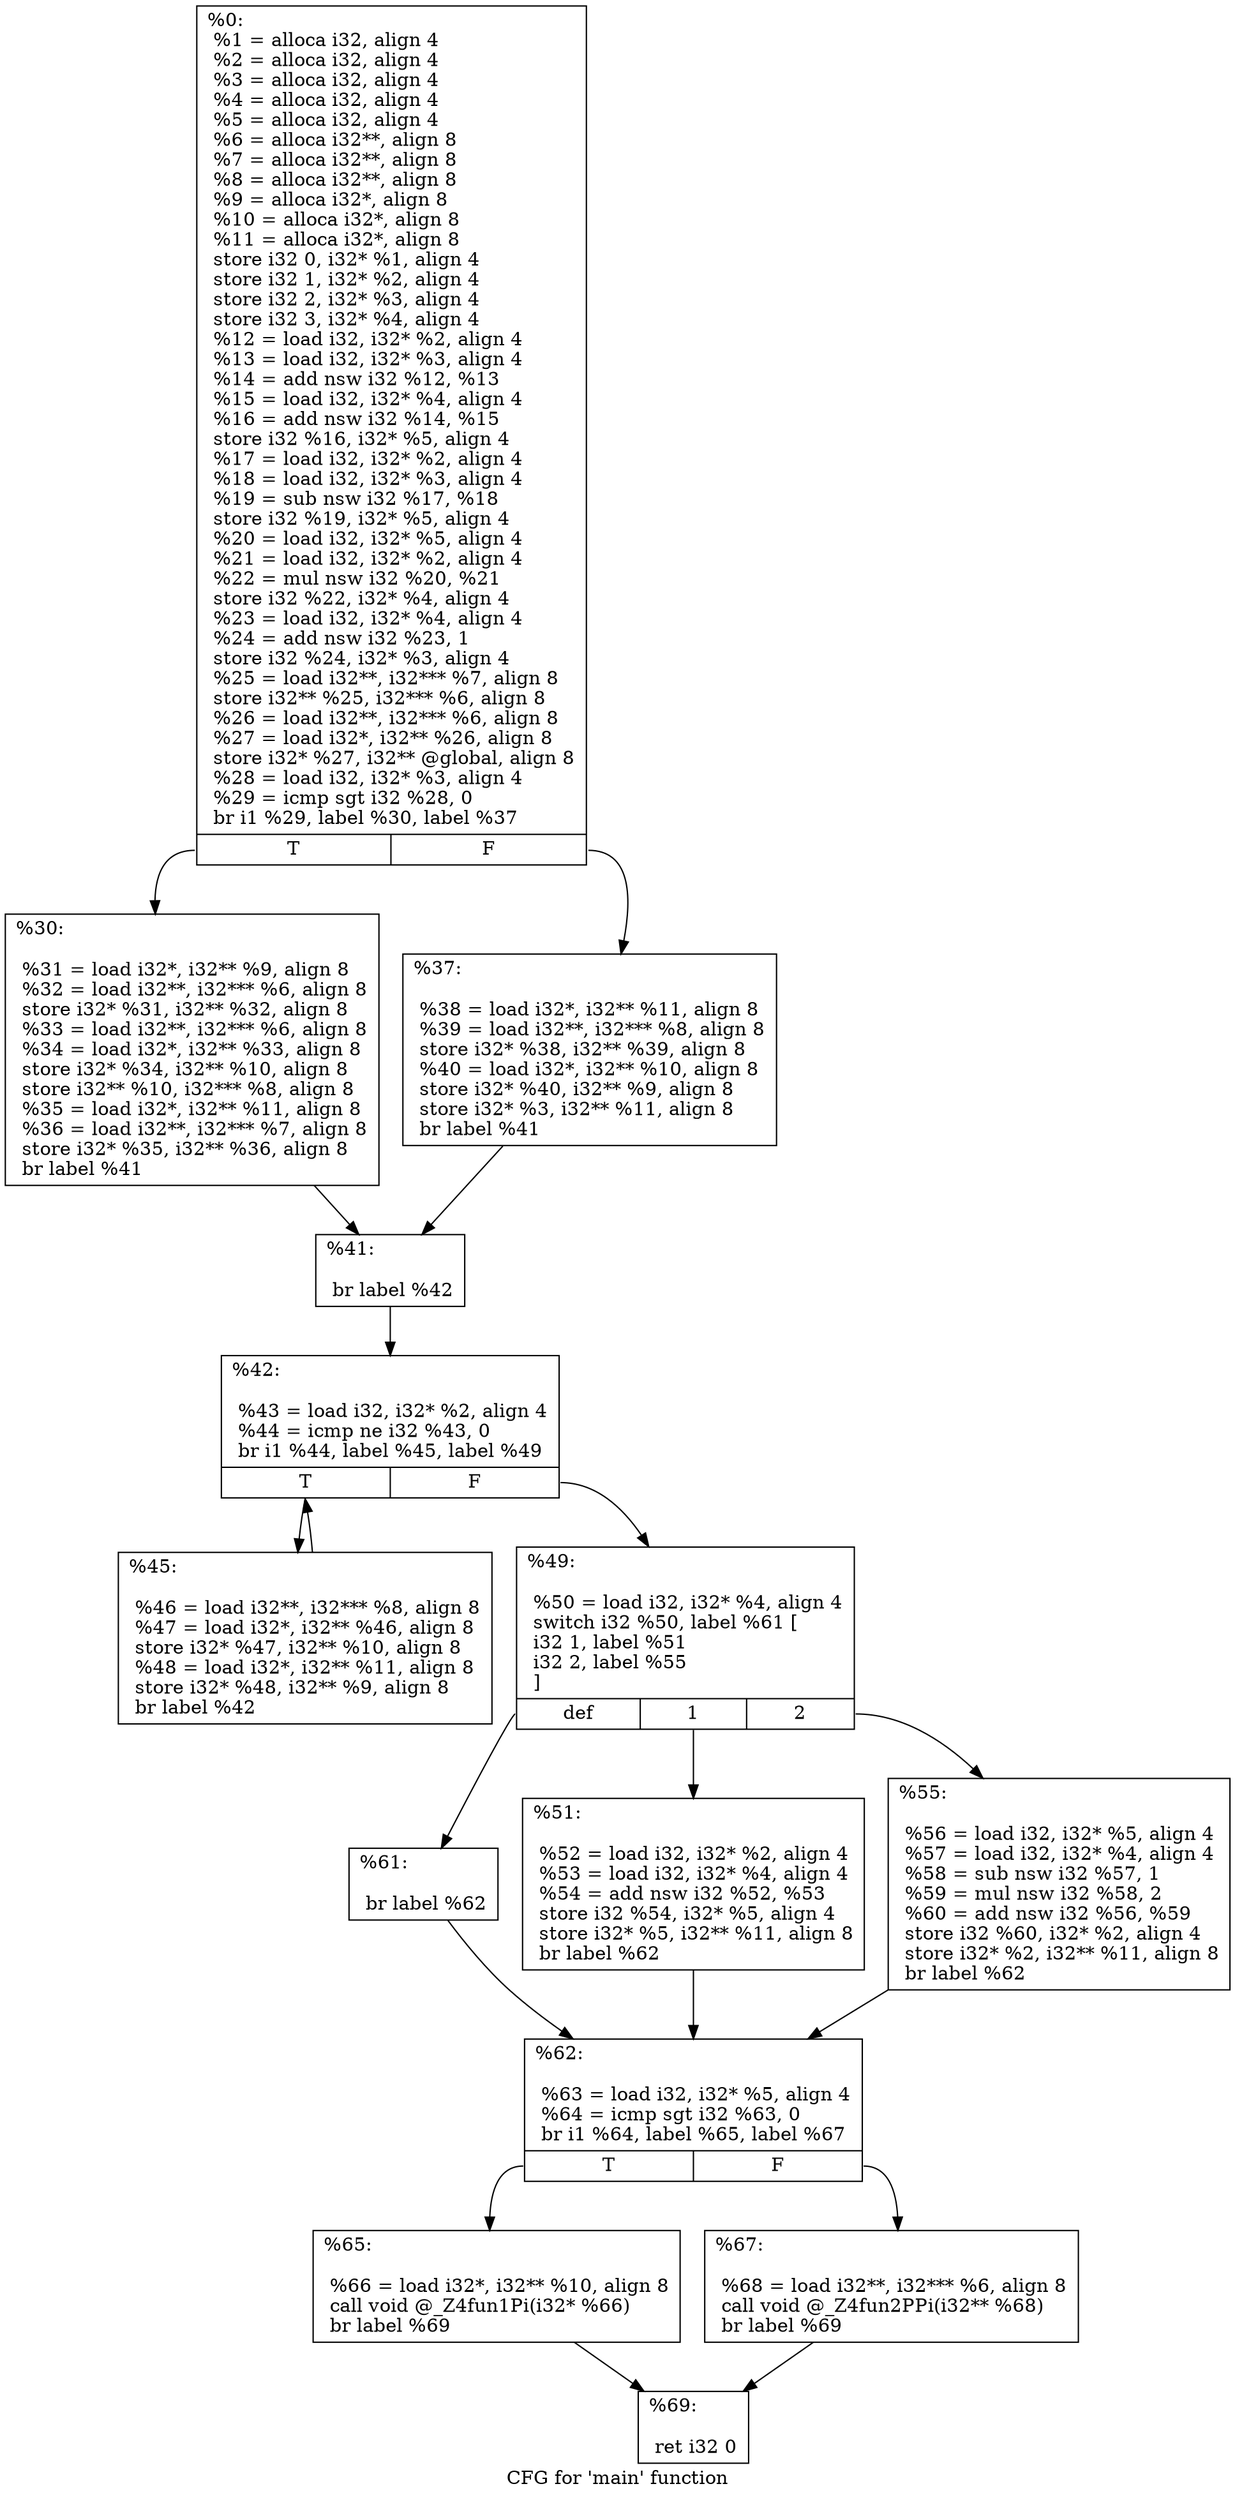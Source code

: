 digraph "CFG for 'main' function" {
	label="CFG for 'main' function";

	Node0x509fa50 [shape=record,label="{%0:\l  %1 = alloca i32, align 4\l  %2 = alloca i32, align 4\l  %3 = alloca i32, align 4\l  %4 = alloca i32, align 4\l  %5 = alloca i32, align 4\l  %6 = alloca i32**, align 8\l  %7 = alloca i32**, align 8\l  %8 = alloca i32**, align 8\l  %9 = alloca i32*, align 8\l  %10 = alloca i32*, align 8\l  %11 = alloca i32*, align 8\l  store i32 0, i32* %1, align 4\l  store i32 1, i32* %2, align 4\l  store i32 2, i32* %3, align 4\l  store i32 3, i32* %4, align 4\l  %12 = load i32, i32* %2, align 4\l  %13 = load i32, i32* %3, align 4\l  %14 = add nsw i32 %12, %13\l  %15 = load i32, i32* %4, align 4\l  %16 = add nsw i32 %14, %15\l  store i32 %16, i32* %5, align 4\l  %17 = load i32, i32* %2, align 4\l  %18 = load i32, i32* %3, align 4\l  %19 = sub nsw i32 %17, %18\l  store i32 %19, i32* %5, align 4\l  %20 = load i32, i32* %5, align 4\l  %21 = load i32, i32* %2, align 4\l  %22 = mul nsw i32 %20, %21\l  store i32 %22, i32* %4, align 4\l  %23 = load i32, i32* %4, align 4\l  %24 = add nsw i32 %23, 1\l  store i32 %24, i32* %3, align 4\l  %25 = load i32**, i32*** %7, align 8\l  store i32** %25, i32*** %6, align 8\l  %26 = load i32**, i32*** %6, align 8\l  %27 = load i32*, i32** %26, align 8\l  store i32* %27, i32** @global, align 8\l  %28 = load i32, i32* %3, align 4\l  %29 = icmp sgt i32 %28, 0\l  br i1 %29, label %30, label %37\l|{<s0>T|<s1>F}}"];
	Node0x509fa50:s0 -> Node0x509fcb0;
	Node0x509fa50:s1 -> Node0x50a0d40;
	Node0x509fcb0 [shape=record,label="{%30:\l\l  %31 = load i32*, i32** %9, align 8\l  %32 = load i32**, i32*** %6, align 8\l  store i32* %31, i32** %32, align 8\l  %33 = load i32**, i32*** %6, align 8\l  %34 = load i32*, i32** %33, align 8\l  store i32* %34, i32** %10, align 8\l  store i32** %10, i32*** %8, align 8\l  %35 = load i32*, i32** %11, align 8\l  %36 = load i32**, i32*** %7, align 8\l  store i32* %35, i32** %36, align 8\l  br label %41\l}"];
	Node0x509fcb0 -> Node0x50a13d0;
	Node0x50a0d40 [shape=record,label="{%37:\l\l  %38 = load i32*, i32** %11, align 8\l  %39 = load i32**, i32*** %8, align 8\l  store i32* %38, i32** %39, align 8\l  %40 = load i32*, i32** %10, align 8\l  store i32* %40, i32** %9, align 8\l  store i32* %3, i32** %11, align 8\l  br label %41\l}"];
	Node0x50a0d40 -> Node0x50a13d0;
	Node0x50a13d0 [shape=record,label="{%41:\l\l  br label %42\l}"];
	Node0x50a13d0 -> Node0x50a1780;
	Node0x50a1780 [shape=record,label="{%42:\l\l  %43 = load i32, i32* %2, align 4\l  %44 = icmp ne i32 %43, 0\l  br i1 %44, label %45, label %49\l|{<s0>T|<s1>F}}"];
	Node0x50a1780:s0 -> Node0x50a1900;
	Node0x50a1780:s1 -> Node0x50a1950;
	Node0x50a1900 [shape=record,label="{%45:\l\l  %46 = load i32**, i32*** %8, align 8\l  %47 = load i32*, i32** %46, align 8\l  store i32* %47, i32** %10, align 8\l  %48 = load i32*, i32** %11, align 8\l  store i32* %48, i32** %9, align 8\l  br label %42\l}"];
	Node0x50a1900 -> Node0x50a1780;
	Node0x50a1950 [shape=record,label="{%49:\l\l  %50 = load i32, i32* %4, align 4\l  switch i32 %50, label %61 [\l    i32 1, label %51\l    i32 2, label %55\l  ]\l|{<s0>def|<s1>1|<s2>2}}"];
	Node0x50a1950:s0 -> Node0x50a1d10;
	Node0x50a1950:s1 -> Node0x50a1d60;
	Node0x50a1950:s2 -> Node0x50a1db0;
	Node0x50a1d60 [shape=record,label="{%51:\l\l  %52 = load i32, i32* %2, align 4\l  %53 = load i32, i32* %4, align 4\l  %54 = add nsw i32 %52, %53\l  store i32 %54, i32* %5, align 4\l  store i32* %5, i32** %11, align 8\l  br label %62\l}"];
	Node0x50a1d60 -> Node0x50a2160;
	Node0x50a1db0 [shape=record,label="{%55:\l\l  %56 = load i32, i32* %5, align 4\l  %57 = load i32, i32* %4, align 4\l  %58 = sub nsw i32 %57, 1\l  %59 = mul nsw i32 %58, 2\l  %60 = add nsw i32 %56, %59\l  store i32 %60, i32* %2, align 4\l  store i32* %2, i32** %11, align 8\l  br label %62\l}"];
	Node0x50a1db0 -> Node0x50a2160;
	Node0x50a1d10 [shape=record,label="{%61:\l\l  br label %62\l}"];
	Node0x50a1d10 -> Node0x50a2160;
	Node0x50a2160 [shape=record,label="{%62:\l\l  %63 = load i32, i32* %5, align 4\l  %64 = icmp sgt i32 %63, 0\l  br i1 %64, label %65, label %67\l|{<s0>T|<s1>F}}"];
	Node0x50a2160:s0 -> Node0x50a0f20;
	Node0x50a2160:s1 -> Node0x50a0f70;
	Node0x50a0f20 [shape=record,label="{%65:\l\l  %66 = load i32*, i32** %10, align 8\l  call void @_Z4fun1Pi(i32* %66)\l  br label %69\l}"];
	Node0x50a0f20 -> Node0x50ba500;
	Node0x50a0f70 [shape=record,label="{%67:\l\l  %68 = load i32**, i32*** %6, align 8\l  call void @_Z4fun2PPi(i32** %68)\l  br label %69\l}"];
	Node0x50a0f70 -> Node0x50ba500;
	Node0x50ba500 [shape=record,label="{%69:\l\l  ret i32 0\l}"];
}
